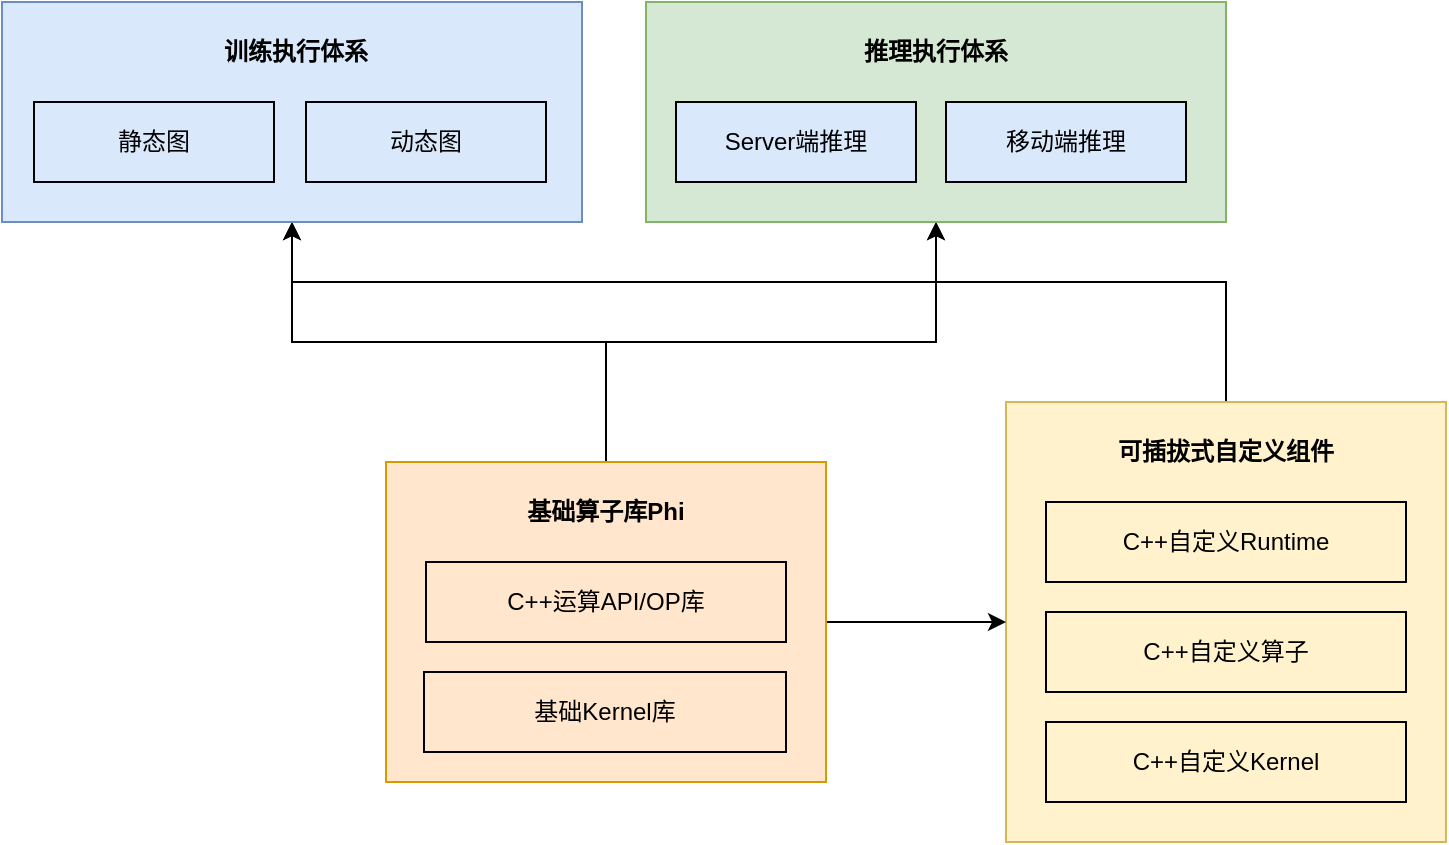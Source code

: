 <mxfile version="18.0.7" type="github" pages="5">
  <diagram id="gUNIc96-A6eUASuaVPH1" name="all-framework">
    <mxGraphModel dx="946" dy="613" grid="1" gridSize="10" guides="1" tooltips="1" connect="1" arrows="1" fold="1" page="1" pageScale="1" pageWidth="827" pageHeight="1169" math="0" shadow="0">
      <root>
        <mxCell id="0" />
        <mxCell id="1" parent="0" />
        <mxCell id="IZkzQ_OtwRAx11R-YXKO-26" style="edgeStyle=orthogonalEdgeStyle;rounded=0;orthogonalLoop=1;jettySize=auto;html=1;entryX=0.5;entryY=1;entryDx=0;entryDy=0;" edge="1" parent="1" source="IZkzQ_OtwRAx11R-YXKO-22" target="IZkzQ_OtwRAx11R-YXKO-6">
          <mxGeometry relative="1" as="geometry">
            <Array as="points">
              <mxPoint x="690" y="390" />
              <mxPoint x="545" y="390" />
            </Array>
          </mxGeometry>
        </mxCell>
        <mxCell id="IZkzQ_OtwRAx11R-YXKO-27" style="edgeStyle=orthogonalEdgeStyle;rounded=0;orthogonalLoop=1;jettySize=auto;html=1;exitX=0.5;exitY=0;exitDx=0;exitDy=0;entryX=0.5;entryY=1;entryDx=0;entryDy=0;" edge="1" parent="1" source="IZkzQ_OtwRAx11R-YXKO-22" target="IZkzQ_OtwRAx11R-YXKO-3">
          <mxGeometry relative="1" as="geometry">
            <Array as="points">
              <mxPoint x="690" y="390" />
              <mxPoint x="223" y="390" />
            </Array>
          </mxGeometry>
        </mxCell>
        <mxCell id="IZkzQ_OtwRAx11R-YXKO-22" value="" style="rounded=0;whiteSpace=wrap;html=1;fillColor=#fff2cc;strokeColor=#d6b656;" vertex="1" parent="1">
          <mxGeometry x="580" y="450" width="220" height="220" as="geometry" />
        </mxCell>
        <mxCell id="IZkzQ_OtwRAx11R-YXKO-17" style="edgeStyle=orthogonalEdgeStyle;rounded=0;orthogonalLoop=1;jettySize=auto;html=1;exitX=0.5;exitY=0;exitDx=0;exitDy=0;entryX=0.5;entryY=1;entryDx=0;entryDy=0;" edge="1" parent="1" source="IZkzQ_OtwRAx11R-YXKO-9" target="IZkzQ_OtwRAx11R-YXKO-3">
          <mxGeometry relative="1" as="geometry" />
        </mxCell>
        <mxCell id="IZkzQ_OtwRAx11R-YXKO-18" style="edgeStyle=orthogonalEdgeStyle;rounded=0;orthogonalLoop=1;jettySize=auto;html=1;entryX=0.5;entryY=1;entryDx=0;entryDy=0;" edge="1" parent="1" source="IZkzQ_OtwRAx11R-YXKO-9" target="IZkzQ_OtwRAx11R-YXKO-6">
          <mxGeometry relative="1" as="geometry" />
        </mxCell>
        <mxCell id="IZkzQ_OtwRAx11R-YXKO-24" style="edgeStyle=orthogonalEdgeStyle;rounded=0;orthogonalLoop=1;jettySize=auto;html=1;exitX=1;exitY=0.5;exitDx=0;exitDy=0;entryX=0;entryY=0.5;entryDx=0;entryDy=0;" edge="1" parent="1" source="IZkzQ_OtwRAx11R-YXKO-9" target="IZkzQ_OtwRAx11R-YXKO-22">
          <mxGeometry relative="1" as="geometry" />
        </mxCell>
        <mxCell id="IZkzQ_OtwRAx11R-YXKO-9" value="" style="rounded=0;whiteSpace=wrap;html=1;fillColor=#ffe6cc;strokeColor=#d79b00;" vertex="1" parent="1">
          <mxGeometry x="270" y="480" width="220" height="160" as="geometry" />
        </mxCell>
        <mxCell id="IZkzQ_OtwRAx11R-YXKO-1" value="基础Kernel库" style="rounded=0;whiteSpace=wrap;html=1;fillColor=#ffe6cc;strokeColor=#000000;" vertex="1" parent="1">
          <mxGeometry x="289" y="585" width="181" height="40" as="geometry" />
        </mxCell>
        <mxCell id="IZkzQ_OtwRAx11R-YXKO-2" value="C++运算API/OP库" style="rounded=0;whiteSpace=wrap;html=1;fillColor=#ffe6cc;strokeColor=#000000;" vertex="1" parent="1">
          <mxGeometry x="290" y="530" width="180" height="40" as="geometry" />
        </mxCell>
        <mxCell id="IZkzQ_OtwRAx11R-YXKO-3" value="" style="rounded=0;whiteSpace=wrap;html=1;fillColor=#dae8fc;strokeColor=#6c8ebf;" vertex="1" parent="1">
          <mxGeometry x="78" y="250" width="290" height="110" as="geometry" />
        </mxCell>
        <mxCell id="IZkzQ_OtwRAx11R-YXKO-4" value="动态图" style="rounded=0;whiteSpace=wrap;html=1;fillColor=#dae8fc;strokeColor=#000000;" vertex="1" parent="1">
          <mxGeometry x="230" y="300" width="120" height="40" as="geometry" />
        </mxCell>
        <mxCell id="IZkzQ_OtwRAx11R-YXKO-5" value="静态图" style="rounded=0;whiteSpace=wrap;html=1;fillColor=#dae8fc;strokeColor=#000000;" vertex="1" parent="1">
          <mxGeometry x="94" y="300" width="120" height="40" as="geometry" />
        </mxCell>
        <mxCell id="IZkzQ_OtwRAx11R-YXKO-6" value="" style="rounded=0;whiteSpace=wrap;html=1;fillColor=#d5e8d4;strokeColor=#82b366;" vertex="1" parent="1">
          <mxGeometry x="400" y="250" width="290" height="110" as="geometry" />
        </mxCell>
        <mxCell id="IZkzQ_OtwRAx11R-YXKO-7" value="Server端推理" style="rounded=0;whiteSpace=wrap;html=1;fillColor=#dae8fc;strokeColor=#000000;" vertex="1" parent="1">
          <mxGeometry x="415" y="300" width="120" height="40" as="geometry" />
        </mxCell>
        <mxCell id="IZkzQ_OtwRAx11R-YXKO-8" value="移动端推理" style="rounded=0;whiteSpace=wrap;html=1;fillColor=#dae8fc;strokeColor=#000000;" vertex="1" parent="1">
          <mxGeometry x="550" y="300" width="120" height="40" as="geometry" />
        </mxCell>
        <mxCell id="IZkzQ_OtwRAx11R-YXKO-10" value="基础算子库Phi" style="text;html=1;strokeColor=none;fillColor=none;align=center;verticalAlign=middle;whiteSpace=wrap;rounded=0;fontStyle=1" vertex="1" parent="1">
          <mxGeometry x="324.5" y="490" width="110" height="30" as="geometry" />
        </mxCell>
        <mxCell id="IZkzQ_OtwRAx11R-YXKO-11" value="训练执行体系" style="text;html=1;strokeColor=none;fillColor=none;align=center;verticalAlign=middle;whiteSpace=wrap;rounded=0;fontStyle=1" vertex="1" parent="1">
          <mxGeometry x="170" y="260" width="110" height="30" as="geometry" />
        </mxCell>
        <mxCell id="IZkzQ_OtwRAx11R-YXKO-16" value="推理执行体系" style="text;html=1;strokeColor=none;fillColor=none;align=center;verticalAlign=middle;whiteSpace=wrap;rounded=0;fontStyle=1" vertex="1" parent="1">
          <mxGeometry x="490" y="260" width="110" height="30" as="geometry" />
        </mxCell>
        <mxCell id="IZkzQ_OtwRAx11R-YXKO-19" value="C++自定义算子" style="rounded=0;whiteSpace=wrap;html=1;fillColor=#fff2cc;strokeColor=#000000;" vertex="1" parent="1">
          <mxGeometry x="600" y="555" width="180" height="40" as="geometry" />
        </mxCell>
        <mxCell id="IZkzQ_OtwRAx11R-YXKO-20" value="C++自定义Runtime" style="rounded=0;whiteSpace=wrap;html=1;fillColor=#fff2cc;strokeColor=#000000;" vertex="1" parent="1">
          <mxGeometry x="600" y="500" width="180" height="40" as="geometry" />
        </mxCell>
        <mxCell id="IZkzQ_OtwRAx11R-YXKO-21" value="C++自定义Kernel" style="rounded=0;whiteSpace=wrap;html=1;fillColor=#fff2cc;strokeColor=#000000;" vertex="1" parent="1">
          <mxGeometry x="600" y="610" width="180" height="40" as="geometry" />
        </mxCell>
        <mxCell id="IZkzQ_OtwRAx11R-YXKO-23" value="可插拔式自定义组件" style="text;html=1;strokeColor=none;fillColor=none;align=center;verticalAlign=middle;whiteSpace=wrap;rounded=0;fontStyle=1" vertex="1" parent="1">
          <mxGeometry x="625" y="460" width="130" height="30" as="geometry" />
        </mxCell>
      </root>
    </mxGraphModel>
  </diagram>
  <diagram id="NkqMn08no8hSKEZJivaE" name="framework">
    <mxGraphModel dx="946" dy="613" grid="1" gridSize="10" guides="1" tooltips="1" connect="1" arrows="1" fold="1" page="1" pageScale="1" pageWidth="827" pageHeight="1169" math="0" shadow="0">
      <root>
        <mxCell id="0" />
        <mxCell id="1" parent="0" />
        <mxCell id="mUzrur5JFKt8VHuN9QWR-8" value="" style="rounded=0;whiteSpace=wrap;html=1;dashed=1;fillColor=none;" parent="1" vertex="1">
          <mxGeometry x="180" y="160" width="370" height="300" as="geometry" />
        </mxCell>
        <mxCell id="mUzrur5JFKt8VHuN9QWR-1" value="（1）基础数据结构" style="rounded=0;whiteSpace=wrap;html=1;" parent="1" vertex="1">
          <mxGeometry x="190" y="410" width="350" height="40" as="geometry" />
        </mxCell>
        <mxCell id="mUzrur5JFKt8VHuN9QWR-2" value="（2）张量（Tensor）体系" style="rounded=0;whiteSpace=wrap;html=1;" parent="1" vertex="1">
          <mxGeometry x="190" y="360" width="350" height="40" as="geometry" />
        </mxCell>
        <mxCell id="mUzrur5JFKt8VHuN9QWR-3" value="（3）算子内核形式、注册管理体系" style="rounded=0;whiteSpace=wrap;html=1;fontStyle=1;fillColor=#dae8fc;strokeColor=#6c8ebf;" parent="1" vertex="1">
          <mxGeometry x="340" y="310" width="200" height="40" as="geometry" />
        </mxCell>
        <mxCell id="mUzrur5JFKt8VHuN9QWR-4" value="（4）算子维度类型推导管理体系" style="rounded=0;whiteSpace=wrap;html=1;" parent="1" vertex="1">
          <mxGeometry x="190" y="310" width="140" height="40" as="geometry" />
        </mxCell>
        <mxCell id="mUzrur5JFKt8VHuN9QWR-5" value="（5）算子定义描述及生成体系" style="rounded=0;whiteSpace=wrap;html=1;" parent="1" vertex="1">
          <mxGeometry x="190" y="260" width="350" height="40" as="geometry" />
        </mxCell>
        <mxCell id="mUzrur5JFKt8VHuN9QWR-6" value="（6）算子自动化编译及依赖分析体系" style="rounded=0;whiteSpace=wrap;html=1;" parent="1" vertex="1">
          <mxGeometry x="190" y="210" width="140" height="40" as="geometry" />
        </mxCell>
        <mxCell id="mUzrur5JFKt8VHuN9QWR-7" value="（7）算子适配框架执行调度体系" style="rounded=0;whiteSpace=wrap;html=1;" parent="1" vertex="1">
          <mxGeometry x="340" y="210" width="200" height="40" as="geometry" />
        </mxCell>
        <mxCell id="mUzrur5JFKt8VHuN9QWR-9" value="高复用性能的函数式算子体系" style="text;html=1;strokeColor=none;fillColor=none;align=center;verticalAlign=middle;whiteSpace=wrap;rounded=0;dashed=1;fontSize=14;fontStyle=1" parent="1" vertex="1">
          <mxGeometry x="190" y="170" width="190" height="30" as="geometry" />
        </mxCell>
        <mxCell id="mUzrur5JFKt8VHuN9QWR-10" value="&lt;b&gt;&lt;font style=&quot;font-size: 14px&quot;&gt;上层框架执行体系&lt;/font&gt;&lt;/b&gt;" style="rounded=0;whiteSpace=wrap;html=1;fillColor=none;dashed=1;" parent="1" vertex="1">
          <mxGeometry x="180" y="100" width="370" height="50" as="geometry" />
        </mxCell>
      </root>
    </mxGraphModel>
  </diagram>
  <diagram id="X960bwzPuzh3_Vx68Gtz" name="progress">
    <mxGraphModel dx="946" dy="613" grid="1" gridSize="10" guides="1" tooltips="1" connect="1" arrows="1" fold="1" page="1" pageScale="1" pageWidth="827" pageHeight="1169" math="0" shadow="0">
      <root>
        <mxCell id="0" />
        <mxCell id="1" parent="0" />
        <mxCell id="es0Vn_IxNAkJpTyqncEE-2" style="edgeStyle=orthogonalEdgeStyle;rounded=0;orthogonalLoop=1;jettySize=auto;html=1;exitX=0.5;exitY=1;exitDx=0;exitDy=0;entryX=0.5;entryY=0;entryDx=0;entryDy=0;fontSize=14;" parent="1" source="es0Vn_IxNAkJpTyqncEE-3" target="es0Vn_IxNAkJpTyqncEE-5" edge="1">
          <mxGeometry relative="1" as="geometry" />
        </mxCell>
        <mxCell id="es0Vn_IxNAkJpTyqncEE-3" value="有灵活输入参数的函数式算子内核" style="rounded=0;whiteSpace=wrap;html=1;fontSize=14;" parent="1" vertex="1">
          <mxGeometry x="80" y="140" width="240" height="40" as="geometry" />
        </mxCell>
        <mxCell id="es0Vn_IxNAkJpTyqncEE-4" style="edgeStyle=orthogonalEdgeStyle;rounded=0;orthogonalLoop=1;jettySize=auto;html=1;exitX=0.5;exitY=1;exitDx=0;exitDy=0;entryX=0.5;entryY=0;entryDx=0;entryDy=0;fontSize=14;" parent="1" source="es0Vn_IxNAkJpTyqncEE-5" target="es0Vn_IxNAkJpTyqncEE-9" edge="1">
          <mxGeometry relative="1" as="geometry" />
        </mxCell>
        <mxCell id="es0Vn_IxNAkJpTyqncEE-5" value="模板推导结构体" style="rounded=0;whiteSpace=wrap;html=1;fontSize=14;" parent="1" vertex="1">
          <mxGeometry x="120" y="210" width="160" height="40" as="geometry" />
        </mxCell>
        <mxCell id="es0Vn_IxNAkJpTyqncEE-6" style="edgeStyle=orthogonalEdgeStyle;rounded=0;orthogonalLoop=1;jettySize=auto;html=1;exitX=0.5;exitY=1;exitDx=0;exitDy=0;entryX=0.5;entryY=0;entryDx=0;entryDy=0;fontSize=14;" parent="1" source="es0Vn_IxNAkJpTyqncEE-7" target="es0Vn_IxNAkJpTyqncEE-3" edge="1">
          <mxGeometry relative="1" as="geometry" />
        </mxCell>
        <mxCell id="es0Vn_IxNAkJpTyqncEE-7" value="开始" style="ellipse;whiteSpace=wrap;html=1;fontSize=14;" parent="1" vertex="1">
          <mxGeometry x="155" y="50" width="90" height="60" as="geometry" />
        </mxCell>
        <mxCell id="es0Vn_IxNAkJpTyqncEE-8" style="edgeStyle=orthogonalEdgeStyle;rounded=0;orthogonalLoop=1;jettySize=auto;html=1;exitX=0.5;exitY=1;exitDx=0;exitDy=0;entryX=0.5;entryY=0;entryDx=0;entryDy=0;fontSize=14;" parent="1" source="es0Vn_IxNAkJpTyqncEE-9" target="es0Vn_IxNAkJpTyqncEE-14" edge="1">
          <mxGeometry relative="1" as="geometry" />
        </mxCell>
        <mxCell id="es0Vn_IxNAkJpTyqncEE-9" value="多种特化推导模板&lt;br style=&quot;font-size: 14px;&quot;&gt;匹配多种类型&lt;br style=&quot;font-size: 14px;&quot;&gt;Tensor, int, float..." style="rounded=0;whiteSpace=wrap;html=1;fontSize=14;" parent="1" vertex="1">
          <mxGeometry x="120" y="290" width="160" height="70" as="geometry" />
        </mxCell>
        <mxCell id="es0Vn_IxNAkJpTyqncEE-10" style="edgeStyle=orthogonalEdgeStyle;rounded=0;orthogonalLoop=1;jettySize=auto;html=1;exitX=1;exitY=0.5;exitDx=0;exitDy=0;fontSize=14;" parent="1" source="es0Vn_IxNAkJpTyqncEE-14" edge="1">
          <mxGeometry relative="1" as="geometry">
            <mxPoint x="200" y="270" as="targetPoint" />
            <Array as="points">
              <mxPoint x="350" y="430" />
              <mxPoint x="350" y="270" />
            </Array>
          </mxGeometry>
        </mxCell>
        <mxCell id="es0Vn_IxNAkJpTyqncEE-11" value="否" style="edgeLabel;html=1;align=center;verticalAlign=middle;resizable=0;points=[];fontSize=14;" parent="es0Vn_IxNAkJpTyqncEE-10" vertex="1" connectable="0">
          <mxGeometry x="-0.333" y="1" relative="1" as="geometry">
            <mxPoint as="offset" />
          </mxGeometry>
        </mxCell>
        <mxCell id="es0Vn_IxNAkJpTyqncEE-12" style="edgeStyle=orthogonalEdgeStyle;rounded=0;orthogonalLoop=1;jettySize=auto;html=1;exitX=0.5;exitY=1;exitDx=0;exitDy=0;entryX=0.5;entryY=0;entryDx=0;entryDy=0;fontSize=14;" parent="1" source="es0Vn_IxNAkJpTyqncEE-14" target="es0Vn_IxNAkJpTyqncEE-15" edge="1">
          <mxGeometry relative="1" as="geometry" />
        </mxCell>
        <mxCell id="es0Vn_IxNAkJpTyqncEE-13" value="是" style="edgeLabel;html=1;align=center;verticalAlign=middle;resizable=0;points=[];fontSize=14;" parent="es0Vn_IxNAkJpTyqncEE-12" vertex="1" connectable="0">
          <mxGeometry y="-1" relative="1" as="geometry">
            <mxPoint as="offset" />
          </mxGeometry>
        </mxCell>
        <mxCell id="es0Vn_IxNAkJpTyqncEE-14" value="匹配到结束标志？" style="rhombus;whiteSpace=wrap;html=1;fontSize=14;" parent="1" vertex="1">
          <mxGeometry x="105" y="390" width="190" height="80" as="geometry" />
        </mxCell>
        <mxCell id="es0Vn_IxNAkJpTyqncEE-15" value="结束" style="ellipse;whiteSpace=wrap;html=1;fontSize=14;" parent="1" vertex="1">
          <mxGeometry x="155" y="510" width="90" height="60" as="geometry" />
        </mxCell>
      </root>
    </mxGraphModel>
  </diagram>
  <diagram id="yAl5ipp7wr0XO9L8MDuv" name="op-submodule">
    <mxGraphModel dx="946" dy="613" grid="1" gridSize="10" guides="1" tooltips="1" connect="1" arrows="1" fold="1" page="1" pageScale="1" pageWidth="827" pageHeight="1169" math="0" shadow="0">
      <root>
        <mxCell id="0" />
        <mxCell id="1" parent="0" />
        <mxCell id="c-YyrmUReJj13FzycqNs-11" style="edgeStyle=orthogonalEdgeStyle;rounded=0;orthogonalLoop=1;jettySize=auto;html=1;exitX=0.5;exitY=1;exitDx=0;exitDy=0;entryX=0.5;entryY=0;entryDx=0;entryDy=0;" parent="1" source="YzAXO71SvRZqU1pFTOD5-1" target="c-YyrmUReJj13FzycqNs-1" edge="1">
          <mxGeometry relative="1" as="geometry" />
        </mxCell>
        <mxCell id="YzAXO71SvRZqU1pFTOD5-1" value="编写函数式算子内核" style="rounded=0;whiteSpace=wrap;html=1;flipV=1;" parent="1" vertex="1">
          <mxGeometry x="305" y="201" width="150" height="50" as="geometry" />
        </mxCell>
        <mxCell id="c-YyrmUReJj13FzycqNs-10" style="edgeStyle=orthogonalEdgeStyle;rounded=0;orthogonalLoop=1;jettySize=auto;html=1;" parent="1" source="YzAXO71SvRZqU1pFTOD5-2" target="YzAXO71SvRZqU1pFTOD5-1" edge="1">
          <mxGeometry relative="1" as="geometry" />
        </mxCell>
        <mxCell id="YzAXO71SvRZqU1pFTOD5-2" value="开始" style="ellipse;whiteSpace=wrap;html=1;flipV=1;" parent="1" vertex="1">
          <mxGeometry x="330" y="110" width="100" height="60" as="geometry" />
        </mxCell>
        <mxCell id="c-YyrmUReJj13FzycqNs-12" style="edgeStyle=orthogonalEdgeStyle;rounded=0;orthogonalLoop=1;jettySize=auto;html=1;exitX=0.5;exitY=1;exitDx=0;exitDy=0;" parent="1" source="c-YyrmUReJj13FzycqNs-1" target="c-YyrmUReJj13FzycqNs-2" edge="1">
          <mxGeometry relative="1" as="geometry" />
        </mxCell>
        <mxCell id="c-YyrmUReJj13FzycqNs-1" value="调用内核注册宏方法。传入必要参数" style="rounded=0;whiteSpace=wrap;html=1;flipV=1;" parent="1" vertex="1">
          <mxGeometry x="263.75" y="288" width="232.5" height="50" as="geometry" />
        </mxCell>
        <mxCell id="c-YyrmUReJj13FzycqNs-13" style="edgeStyle=orthogonalEdgeStyle;rounded=0;orthogonalLoop=1;jettySize=auto;html=1;exitX=0.5;exitY=1;exitDx=0;exitDy=0;entryX=0.5;entryY=0;entryDx=0;entryDy=0;" parent="1" source="c-YyrmUReJj13FzycqNs-2" target="c-YyrmUReJj13FzycqNs-3" edge="1">
          <mxGeometry relative="1" as="geometry" />
        </mxCell>
        <mxCell id="c-YyrmUReJj13FzycqNs-2" value="可变宏参数列表迭代解析" style="rounded=0;whiteSpace=wrap;html=1;flipV=1;" parent="1" vertex="1">
          <mxGeometry x="287.5" y="374" width="185" height="50" as="geometry" />
        </mxCell>
        <mxCell id="c-YyrmUReJj13FzycqNs-14" style="edgeStyle=orthogonalEdgeStyle;rounded=0;orthogonalLoop=1;jettySize=auto;html=1;exitX=0.5;exitY=1;exitDx=0;exitDy=0;entryX=0.5;entryY=0;entryDx=0;entryDy=0;" parent="1" source="c-YyrmUReJj13FzycqNs-3" target="c-YyrmUReJj13FzycqNs-7" edge="1">
          <mxGeometry relative="1" as="geometry" />
        </mxCell>
        <mxCell id="c-YyrmUReJj13FzycqNs-18" style="edgeStyle=orthogonalEdgeStyle;rounded=0;orthogonalLoop=1;jettySize=auto;html=1;exitX=0;exitY=0.5;exitDx=0;exitDy=0;entryX=0.5;entryY=0;entryDx=0;entryDy=0;" parent="1" source="c-YyrmUReJj13FzycqNs-3" target="c-YyrmUReJj13FzycqNs-4" edge="1">
          <mxGeometry relative="1" as="geometry" />
        </mxCell>
        <mxCell id="c-YyrmUReJj13FzycqNs-19" style="edgeStyle=orthogonalEdgeStyle;rounded=0;orthogonalLoop=1;jettySize=auto;html=1;exitX=1;exitY=0.5;exitDx=0;exitDy=0;entryX=0.5;entryY=0;entryDx=0;entryDy=0;" parent="1" source="c-YyrmUReJj13FzycqNs-3" target="c-YyrmUReJj13FzycqNs-5" edge="1">
          <mxGeometry relative="1" as="geometry" />
        </mxCell>
        <mxCell id="c-YyrmUReJj13FzycqNs-3" value="内核模板函数名拼接" style="rounded=0;whiteSpace=wrap;html=1;flipV=1;" parent="1" vertex="1">
          <mxGeometry x="287.5" y="461" width="185" height="50" as="geometry" />
        </mxCell>
        <mxCell id="c-YyrmUReJj13FzycqNs-22" style="edgeStyle=orthogonalEdgeStyle;rounded=0;orthogonalLoop=1;jettySize=auto;html=1;exitX=0.5;exitY=1;exitDx=0;exitDy=0;entryX=0.5;entryY=0;entryDx=0;entryDy=0;" parent="1" edge="1">
          <mxGeometry relative="1" as="geometry">
            <mxPoint x="152.5" y="592" as="sourcePoint" />
            <mxPoint x="380" y="800" as="targetPoint" />
            <Array as="points">
              <mxPoint x="152" y="785" />
              <mxPoint x="380" y="785" />
            </Array>
          </mxGeometry>
        </mxCell>
        <mxCell id="c-YyrmUReJj13FzycqNs-4" value="内核模板函数自动实例化" style="rounded=0;whiteSpace=wrap;html=1;" parent="1" vertex="1">
          <mxGeometry x="60" y="547" width="185" height="50" as="geometry" />
        </mxCell>
        <mxCell id="c-YyrmUReJj13FzycqNs-20" style="edgeStyle=orthogonalEdgeStyle;rounded=0;orthogonalLoop=1;jettySize=auto;html=1;exitX=0.5;exitY=1;exitDx=0;exitDy=0;entryX=1;entryY=0.5;entryDx=0;entryDy=0;" parent="1" source="c-YyrmUReJj13FzycqNs-5" target="c-YyrmUReJj13FzycqNs-6" edge="1">
          <mxGeometry relative="1" as="geometry" />
        </mxCell>
        <mxCell id="c-YyrmUReJj13FzycqNs-5" value="内核模板函数形式归一化" style="rounded=0;whiteSpace=wrap;html=1;" parent="1" vertex="1">
          <mxGeometry x="520" y="547" width="185" height="50" as="geometry" />
        </mxCell>
        <mxCell id="c-YyrmUReJj13FzycqNs-16" style="edgeStyle=orthogonalEdgeStyle;rounded=0;orthogonalLoop=1;jettySize=auto;html=1;exitX=0.5;exitY=1;exitDx=0;exitDy=0;entryX=0.5;entryY=0;entryDx=0;entryDy=0;" parent="1" source="c-YyrmUReJj13FzycqNs-6" target="c-YyrmUReJj13FzycqNs-8" edge="1">
          <mxGeometry relative="1" as="geometry" />
        </mxCell>
        <mxCell id="c-YyrmUReJj13FzycqNs-6" value="实际内核注册" style="rounded=0;whiteSpace=wrap;html=1;flipV=1;" parent="1" vertex="1">
          <mxGeometry x="287.5" y="634" width="185" height="50" as="geometry" />
        </mxCell>
        <mxCell id="c-YyrmUReJj13FzycqNs-15" style="edgeStyle=orthogonalEdgeStyle;rounded=0;orthogonalLoop=1;jettySize=auto;html=1;exitX=0.5;exitY=1;exitDx=0;exitDy=0;entryX=0.5;entryY=0;entryDx=0;entryDy=0;" parent="1" source="c-YyrmUReJj13FzycqNs-7" target="c-YyrmUReJj13FzycqNs-6" edge="1">
          <mxGeometry relative="1" as="geometry" />
        </mxCell>
        <mxCell id="c-YyrmUReJj13FzycqNs-7" value="内核模板函数参数信息解析" style="rounded=0;whiteSpace=wrap;html=1;flipV=1;" parent="1" vertex="1">
          <mxGeometry x="283.75" y="547" width="192.5" height="50" as="geometry" />
        </mxCell>
        <mxCell id="c-YyrmUReJj13FzycqNs-17" style="edgeStyle=orthogonalEdgeStyle;rounded=0;orthogonalLoop=1;jettySize=auto;html=1;exitX=0.5;exitY=1;exitDx=0;exitDy=0;" parent="1" source="c-YyrmUReJj13FzycqNs-8" edge="1">
          <mxGeometry relative="1" as="geometry">
            <mxPoint x="380" y="800" as="targetPoint" />
          </mxGeometry>
        </mxCell>
        <mxCell id="c-YyrmUReJj13FzycqNs-8" value="内核管理" style="rounded=0;whiteSpace=wrap;html=1;flipV=1;" parent="1" vertex="1">
          <mxGeometry x="287.5" y="720" width="185" height="50" as="geometry" />
        </mxCell>
        <mxCell id="c-YyrmUReJj13FzycqNs-9" value="结束" style="ellipse;whiteSpace=wrap;html=1;flipV=1;" parent="1" vertex="1">
          <mxGeometry x="330" y="805" width="100" height="60" as="geometry" />
        </mxCell>
      </root>
    </mxGraphModel>
  </diagram>
  <diagram id="o3bPO1eSLwtCvsiXDyCh" name="arg-parse">
    <mxGraphModel dx="946" dy="613" grid="1" gridSize="10" guides="1" tooltips="1" connect="1" arrows="1" fold="1" page="1" pageScale="1" pageWidth="827" pageHeight="1169" math="0" shadow="0">
      <root>
        <mxCell id="0" />
        <mxCell id="1" parent="0" />
        <mxCell id="y32FMJ9TcKoq8pDhNnwG-5" style="edgeStyle=orthogonalEdgeStyle;rounded=0;orthogonalLoop=1;jettySize=auto;html=1;exitX=0.5;exitY=1;exitDx=0;exitDy=0;" parent="1" source="TYjVbshedwZqNzJ-Dqyn-1" target="TYjVbshedwZqNzJ-Dqyn-2" edge="1">
          <mxGeometry relative="1" as="geometry" />
        </mxCell>
        <mxCell id="TYjVbshedwZqNzJ-Dqyn-1" value="开始" style="ellipse;whiteSpace=wrap;html=1;" parent="1" vertex="1">
          <mxGeometry x="335" y="90" width="100" height="60" as="geometry" />
        </mxCell>
        <mxCell id="y32FMJ9TcKoq8pDhNnwG-6" style="edgeStyle=orthogonalEdgeStyle;rounded=0;orthogonalLoop=1;jettySize=auto;html=1;exitX=0.5;exitY=1;exitDx=0;exitDy=0;entryX=0.5;entryY=0;entryDx=0;entryDy=0;" parent="1" source="TYjVbshedwZqNzJ-Dqyn-2" target="u_jA3dy9FuDE9JctROPP-1" edge="1">
          <mxGeometry relative="1" as="geometry" />
        </mxCell>
        <mxCell id="TYjVbshedwZqNzJ-Dqyn-2" value="传入完整函数名（函数类型）" style="rounded=0;whiteSpace=wrap;html=1;" parent="1" vertex="1">
          <mxGeometry x="280" y="180" width="210" height="50" as="geometry" />
        </mxCell>
        <mxCell id="y32FMJ9TcKoq8pDhNnwG-7" style="edgeStyle=orthogonalEdgeStyle;rounded=0;orthogonalLoop=1;jettySize=auto;html=1;exitX=0.5;exitY=1;exitDx=0;exitDy=0;entryX=0.5;entryY=0;entryDx=0;entryDy=0;" parent="1" source="u_jA3dy9FuDE9JctROPP-1" target="u_jA3dy9FuDE9JctROPP-2" edge="1">
          <mxGeometry relative="1" as="geometry" />
        </mxCell>
        <mxCell id="u_jA3dy9FuDE9JctROPP-1" value="依次遍历函数参数类型" style="rounded=0;whiteSpace=wrap;html=1;" parent="1" vertex="1">
          <mxGeometry x="280" y="260" width="210" height="50" as="geometry" />
        </mxCell>
        <mxCell id="y32FMJ9TcKoq8pDhNnwG-8" style="edgeStyle=orthogonalEdgeStyle;rounded=0;orthogonalLoop=1;jettySize=auto;html=1;exitX=0.5;exitY=1;exitDx=0;exitDy=0;" parent="1" source="u_jA3dy9FuDE9JctROPP-2" target="y32FMJ9TcKoq8pDhNnwG-1" edge="1">
          <mxGeometry relative="1" as="geometry" />
        </mxCell>
        <mxCell id="u_jA3dy9FuDE9JctROPP-2" value="判别函数参数类型，根据类型不同&lt;br&gt;转换为可记录的信息并存储" style="rounded=0;whiteSpace=wrap;html=1;" parent="1" vertex="1">
          <mxGeometry x="265" y="340" width="240" height="50" as="geometry" />
        </mxCell>
        <mxCell id="y32FMJ9TcKoq8pDhNnwG-3" style="edgeStyle=orthogonalEdgeStyle;rounded=0;orthogonalLoop=1;jettySize=auto;html=1;exitX=0.5;exitY=1;exitDx=0;exitDy=0;entryX=0.5;entryY=0;entryDx=0;entryDy=0;" parent="1" source="y32FMJ9TcKoq8pDhNnwG-1" target="y32FMJ9TcKoq8pDhNnwG-2" edge="1">
          <mxGeometry relative="1" as="geometry" />
        </mxCell>
        <mxCell id="y32FMJ9TcKoq8pDhNnwG-12" value="是" style="edgeLabel;html=1;align=center;verticalAlign=middle;resizable=0;points=[];" parent="y32FMJ9TcKoq8pDhNnwG-3" vertex="1" connectable="0">
          <mxGeometry x="0.043" y="2" relative="1" as="geometry">
            <mxPoint as="offset" />
          </mxGeometry>
        </mxCell>
        <mxCell id="y32FMJ9TcKoq8pDhNnwG-10" style="edgeStyle=orthogonalEdgeStyle;rounded=0;orthogonalLoop=1;jettySize=auto;html=1;exitX=1;exitY=0.5;exitDx=0;exitDy=0;entryX=1;entryY=0.5;entryDx=0;entryDy=0;" parent="1" source="y32FMJ9TcKoq8pDhNnwG-1" target="u_jA3dy9FuDE9JctROPP-1" edge="1">
          <mxGeometry relative="1" as="geometry">
            <Array as="points">
              <mxPoint x="540" y="455" />
              <mxPoint x="540" y="285" />
            </Array>
          </mxGeometry>
        </mxCell>
        <mxCell id="y32FMJ9TcKoq8pDhNnwG-11" value="否" style="edgeLabel;html=1;align=center;verticalAlign=middle;resizable=0;points=[];" parent="y32FMJ9TcKoq8pDhNnwG-10" vertex="1" connectable="0">
          <mxGeometry x="-0.255" y="1" relative="1" as="geometry">
            <mxPoint as="offset" />
          </mxGeometry>
        </mxCell>
        <mxCell id="y32FMJ9TcKoq8pDhNnwG-1" value="是否遍历结束？" style="rhombus;whiteSpace=wrap;html=1;" parent="1" vertex="1">
          <mxGeometry x="300" y="420" width="170" height="70" as="geometry" />
        </mxCell>
        <mxCell id="y32FMJ9TcKoq8pDhNnwG-2" value="开始" style="ellipse;whiteSpace=wrap;html=1;" parent="1" vertex="1">
          <mxGeometry x="335" y="524.5" width="100" height="60" as="geometry" />
        </mxCell>
      </root>
    </mxGraphModel>
  </diagram>
</mxfile>
